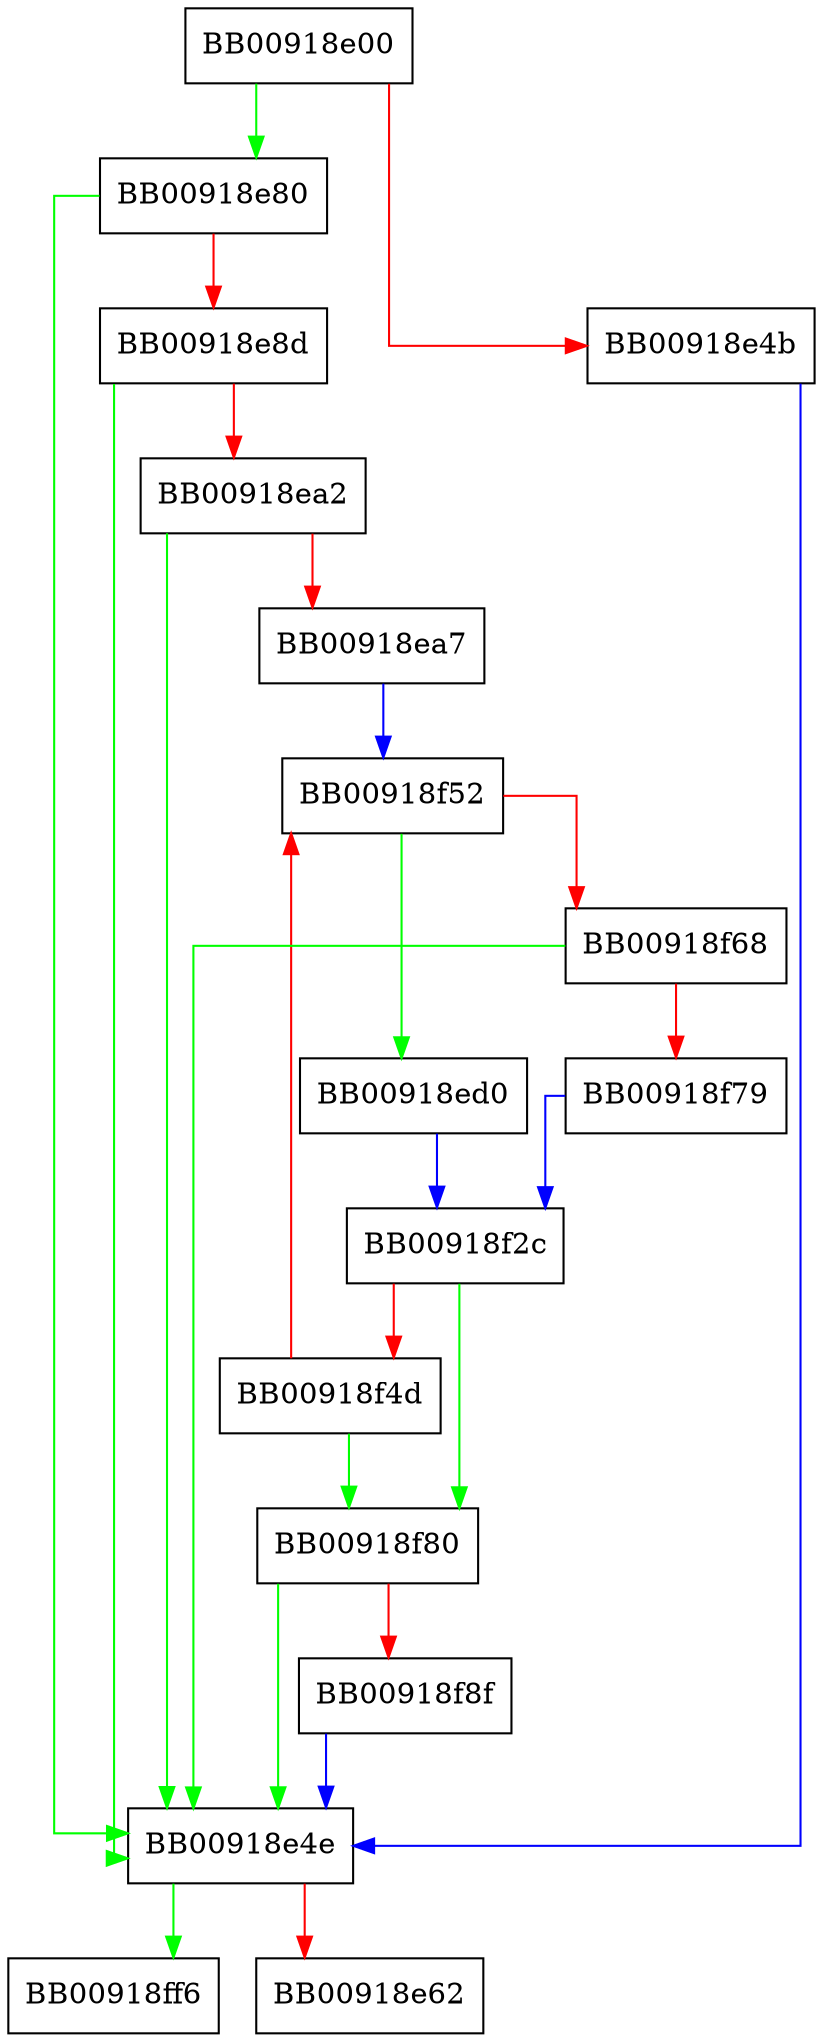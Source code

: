 digraph ranged_convert {
  node [shape="box"];
  graph [splines=ortho];
  BB00918e00 -> BB00918e80 [color="green"];
  BB00918e00 -> BB00918e4b [color="red"];
  BB00918e4b -> BB00918e4e [color="blue"];
  BB00918e4e -> BB00918ff6 [color="green"];
  BB00918e4e -> BB00918e62 [color="red"];
  BB00918e80 -> BB00918e4e [color="green"];
  BB00918e80 -> BB00918e8d [color="red"];
  BB00918e8d -> BB00918e4e [color="green"];
  BB00918e8d -> BB00918ea2 [color="red"];
  BB00918ea2 -> BB00918e4e [color="green"];
  BB00918ea2 -> BB00918ea7 [color="red"];
  BB00918ea7 -> BB00918f52 [color="blue"];
  BB00918ed0 -> BB00918f2c [color="blue"];
  BB00918f2c -> BB00918f80 [color="green"];
  BB00918f2c -> BB00918f4d [color="red"];
  BB00918f4d -> BB00918f80 [color="green"];
  BB00918f4d -> BB00918f52 [color="red"];
  BB00918f52 -> BB00918ed0 [color="green"];
  BB00918f52 -> BB00918f68 [color="red"];
  BB00918f68 -> BB00918e4e [color="green"];
  BB00918f68 -> BB00918f79 [color="red"];
  BB00918f79 -> BB00918f2c [color="blue"];
  BB00918f80 -> BB00918e4e [color="green"];
  BB00918f80 -> BB00918f8f [color="red"];
  BB00918f8f -> BB00918e4e [color="blue"];
}